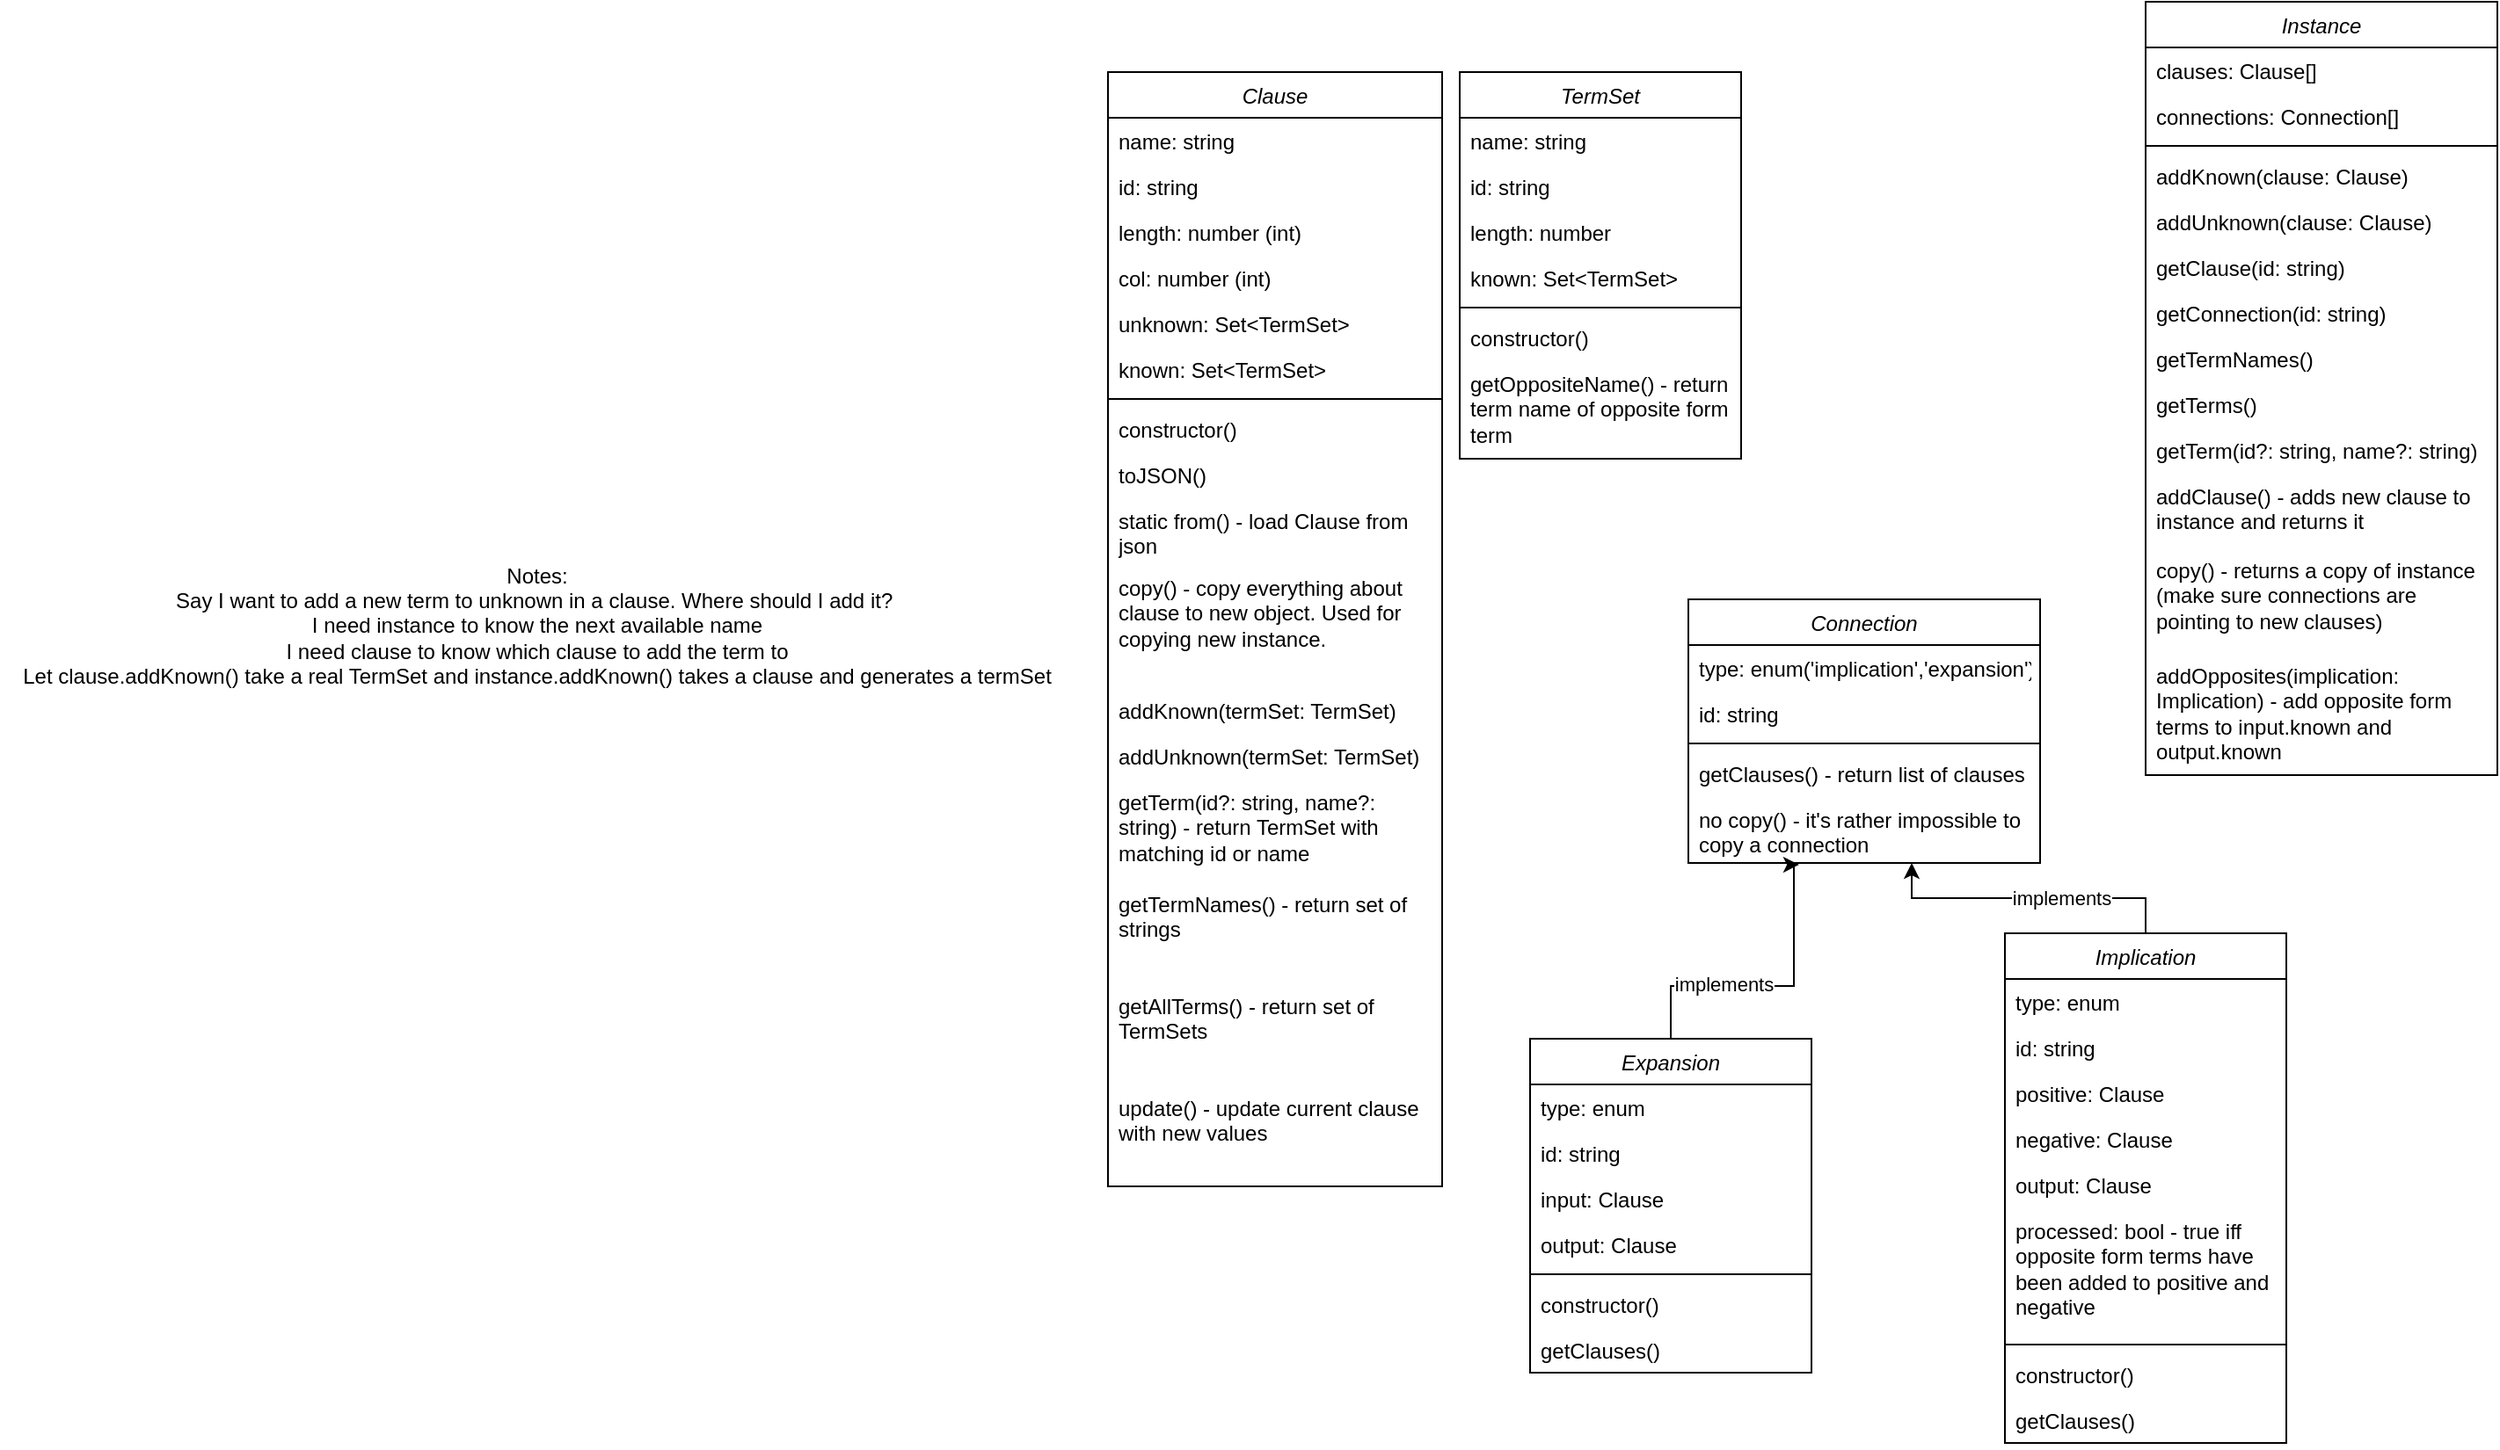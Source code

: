 <mxfile version="24.7.6">
  <diagram id="C5RBs43oDa-KdzZeNtuy" name="Page-1">
    <mxGraphModel dx="2261" dy="762" grid="1" gridSize="10" guides="1" tooltips="1" connect="1" arrows="1" fold="1" page="1" pageScale="1" pageWidth="827" pageHeight="1169" math="0" shadow="0">
      <root>
        <mxCell id="WIyWlLk6GJQsqaUBKTNV-0" />
        <mxCell id="WIyWlLk6GJQsqaUBKTNV-1" parent="WIyWlLk6GJQsqaUBKTNV-0" />
        <mxCell id="zkfFHV4jXpPFQw0GAbJ--0" value="Clause" style="swimlane;fontStyle=2;align=center;verticalAlign=top;childLayout=stackLayout;horizontal=1;startSize=26;horizontalStack=0;resizeParent=1;resizeLast=0;collapsible=1;marginBottom=0;rounded=0;shadow=0;strokeWidth=1;" parent="WIyWlLk6GJQsqaUBKTNV-1" vertex="1">
          <mxGeometry y="50" width="190" height="634" as="geometry">
            <mxRectangle x="230" y="140" width="160" height="26" as="alternateBounds" />
          </mxGeometry>
        </mxCell>
        <mxCell id="zkfFHV4jXpPFQw0GAbJ--1" value="name: string" style="text;align=left;verticalAlign=top;spacingLeft=4;spacingRight=4;overflow=hidden;rotatable=0;points=[[0,0.5],[1,0.5]];portConstraint=eastwest;" parent="zkfFHV4jXpPFQw0GAbJ--0" vertex="1">
          <mxGeometry y="26" width="190" height="26" as="geometry" />
        </mxCell>
        <mxCell id="zkfFHV4jXpPFQw0GAbJ--2" value="id: string" style="text;align=left;verticalAlign=top;spacingLeft=4;spacingRight=4;overflow=hidden;rotatable=0;points=[[0,0.5],[1,0.5]];portConstraint=eastwest;rounded=0;shadow=0;html=0;" parent="zkfFHV4jXpPFQw0GAbJ--0" vertex="1">
          <mxGeometry y="52" width="190" height="26" as="geometry" />
        </mxCell>
        <mxCell id="zkfFHV4jXpPFQw0GAbJ--3" value="length: number (int)" style="text;align=left;verticalAlign=top;spacingLeft=4;spacingRight=4;overflow=hidden;rotatable=0;points=[[0,0.5],[1,0.5]];portConstraint=eastwest;rounded=0;shadow=0;html=0;" parent="zkfFHV4jXpPFQw0GAbJ--0" vertex="1">
          <mxGeometry y="78" width="190" height="26" as="geometry" />
        </mxCell>
        <mxCell id="KIDjMlHu6X8d9JVCCa4t-39" value="col: number (int)" style="text;align=left;verticalAlign=top;spacingLeft=4;spacingRight=4;overflow=hidden;rotatable=0;points=[[0,0.5],[1,0.5]];portConstraint=eastwest;rounded=0;shadow=0;html=0;" vertex="1" parent="zkfFHV4jXpPFQw0GAbJ--0">
          <mxGeometry y="104" width="190" height="26" as="geometry" />
        </mxCell>
        <mxCell id="KIDjMlHu6X8d9JVCCa4t-42" value="unknown: Set&lt;TermSet&gt;" style="text;align=left;verticalAlign=top;spacingLeft=4;spacingRight=4;overflow=hidden;rotatable=0;points=[[0,0.5],[1,0.5]];portConstraint=eastwest;rounded=0;shadow=0;html=0;" vertex="1" parent="zkfFHV4jXpPFQw0GAbJ--0">
          <mxGeometry y="130" width="190" height="26" as="geometry" />
        </mxCell>
        <mxCell id="KIDjMlHu6X8d9JVCCa4t-41" value="known: Set&lt;TermSet&gt;" style="text;align=left;verticalAlign=top;spacingLeft=4;spacingRight=4;overflow=hidden;rotatable=0;points=[[0,0.5],[1,0.5]];portConstraint=eastwest;rounded=0;shadow=0;html=0;" vertex="1" parent="zkfFHV4jXpPFQw0GAbJ--0">
          <mxGeometry y="156" width="190" height="26" as="geometry" />
        </mxCell>
        <mxCell id="zkfFHV4jXpPFQw0GAbJ--4" value="" style="line;html=1;strokeWidth=1;align=left;verticalAlign=middle;spacingTop=-1;spacingLeft=3;spacingRight=3;rotatable=0;labelPosition=right;points=[];portConstraint=eastwest;" parent="zkfFHV4jXpPFQw0GAbJ--0" vertex="1">
          <mxGeometry y="182" width="190" height="8" as="geometry" />
        </mxCell>
        <mxCell id="zkfFHV4jXpPFQw0GAbJ--5" value="constructor()" style="text;align=left;verticalAlign=top;spacingLeft=4;spacingRight=4;overflow=hidden;rotatable=0;points=[[0,0.5],[1,0.5]];portConstraint=eastwest;" parent="zkfFHV4jXpPFQw0GAbJ--0" vertex="1">
          <mxGeometry y="190" width="190" height="26" as="geometry" />
        </mxCell>
        <mxCell id="KIDjMlHu6X8d9JVCCa4t-54" value="toJSON()" style="text;align=left;verticalAlign=top;spacingLeft=4;spacingRight=4;overflow=hidden;rotatable=0;points=[[0,0.5],[1,0.5]];portConstraint=eastwest;" vertex="1" parent="zkfFHV4jXpPFQw0GAbJ--0">
          <mxGeometry y="216" width="190" height="26" as="geometry" />
        </mxCell>
        <mxCell id="KIDjMlHu6X8d9JVCCa4t-56" value="static from() - load Clause from json" style="text;align=left;verticalAlign=top;spacingLeft=4;spacingRight=4;overflow=hidden;rotatable=0;points=[[0,0.5],[1,0.5]];portConstraint=eastwest;whiteSpace=wrap;" vertex="1" parent="zkfFHV4jXpPFQw0GAbJ--0">
          <mxGeometry y="242" width="190" height="38" as="geometry" />
        </mxCell>
        <mxCell id="KIDjMlHu6X8d9JVCCa4t-55" value="copy() - copy everything about clause to new object. Used for copying new instance." style="text;align=left;verticalAlign=top;spacingLeft=4;spacingRight=4;overflow=hidden;rotatable=0;points=[[0,0.5],[1,0.5]];portConstraint=eastwest;whiteSpace=wrap;" vertex="1" parent="zkfFHV4jXpPFQw0GAbJ--0">
          <mxGeometry y="280" width="190" height="70" as="geometry" />
        </mxCell>
        <mxCell id="KIDjMlHu6X8d9JVCCa4t-53" value="addKnown(termSet: TermSet)" style="text;align=left;verticalAlign=top;spacingLeft=4;spacingRight=4;overflow=hidden;rotatable=0;points=[[0,0.5],[1,0.5]];portConstraint=eastwest;" vertex="1" parent="zkfFHV4jXpPFQw0GAbJ--0">
          <mxGeometry y="350" width="190" height="26" as="geometry" />
        </mxCell>
        <mxCell id="KIDjMlHu6X8d9JVCCa4t-58" value="addUnknown(termSet: TermSet)" style="text;align=left;verticalAlign=top;spacingLeft=4;spacingRight=4;overflow=hidden;rotatable=0;points=[[0,0.5],[1,0.5]];portConstraint=eastwest;" vertex="1" parent="zkfFHV4jXpPFQw0GAbJ--0">
          <mxGeometry y="376" width="190" height="26" as="geometry" />
        </mxCell>
        <mxCell id="KIDjMlHu6X8d9JVCCa4t-60" value="getTerm(id?: string, name?: string) - return TermSet with matching id or name" style="text;align=left;verticalAlign=top;spacingLeft=4;spacingRight=4;overflow=hidden;rotatable=0;points=[[0,0.5],[1,0.5]];portConstraint=eastwest;whiteSpace=wrap;" vertex="1" parent="zkfFHV4jXpPFQw0GAbJ--0">
          <mxGeometry y="402" width="190" height="58" as="geometry" />
        </mxCell>
        <mxCell id="KIDjMlHu6X8d9JVCCa4t-62" value="getTermNames() - return set of strings" style="text;align=left;verticalAlign=top;spacingLeft=4;spacingRight=4;overflow=hidden;rotatable=0;points=[[0,0.5],[1,0.5]];portConstraint=eastwest;whiteSpace=wrap;" vertex="1" parent="zkfFHV4jXpPFQw0GAbJ--0">
          <mxGeometry y="460" width="190" height="58" as="geometry" />
        </mxCell>
        <mxCell id="KIDjMlHu6X8d9JVCCa4t-75" value="getAllTerms() - return set of TermSets" style="text;align=left;verticalAlign=top;spacingLeft=4;spacingRight=4;overflow=hidden;rotatable=0;points=[[0,0.5],[1,0.5]];portConstraint=eastwest;whiteSpace=wrap;" vertex="1" parent="zkfFHV4jXpPFQw0GAbJ--0">
          <mxGeometry y="518" width="190" height="58" as="geometry" />
        </mxCell>
        <mxCell id="KIDjMlHu6X8d9JVCCa4t-63" value="update() - update current clause with new values" style="text;align=left;verticalAlign=top;spacingLeft=4;spacingRight=4;overflow=hidden;rotatable=0;points=[[0,0.5],[1,0.5]];portConstraint=eastwest;whiteSpace=wrap;" vertex="1" parent="zkfFHV4jXpPFQw0GAbJ--0">
          <mxGeometry y="576" width="190" height="58" as="geometry" />
        </mxCell>
        <mxCell id="KIDjMlHu6X8d9JVCCa4t-9" value="TermSet" style="swimlane;fontStyle=2;align=center;verticalAlign=top;childLayout=stackLayout;horizontal=1;startSize=26;horizontalStack=0;resizeParent=1;resizeLast=0;collapsible=1;marginBottom=0;rounded=0;shadow=0;strokeWidth=1;" vertex="1" parent="WIyWlLk6GJQsqaUBKTNV-1">
          <mxGeometry x="200" y="50" width="160" height="220" as="geometry">
            <mxRectangle x="230" y="140" width="160" height="26" as="alternateBounds" />
          </mxGeometry>
        </mxCell>
        <mxCell id="KIDjMlHu6X8d9JVCCa4t-10" value="name: string" style="text;align=left;verticalAlign=top;spacingLeft=4;spacingRight=4;overflow=hidden;rotatable=0;points=[[0,0.5],[1,0.5]];portConstraint=eastwest;" vertex="1" parent="KIDjMlHu6X8d9JVCCa4t-9">
          <mxGeometry y="26" width="160" height="26" as="geometry" />
        </mxCell>
        <mxCell id="KIDjMlHu6X8d9JVCCa4t-11" value="id: string" style="text;align=left;verticalAlign=top;spacingLeft=4;spacingRight=4;overflow=hidden;rotatable=0;points=[[0,0.5],[1,0.5]];portConstraint=eastwest;rounded=0;shadow=0;html=0;" vertex="1" parent="KIDjMlHu6X8d9JVCCa4t-9">
          <mxGeometry y="52" width="160" height="26" as="geometry" />
        </mxCell>
        <mxCell id="KIDjMlHu6X8d9JVCCa4t-12" value="length: number" style="text;align=left;verticalAlign=top;spacingLeft=4;spacingRight=4;overflow=hidden;rotatable=0;points=[[0,0.5],[1,0.5]];portConstraint=eastwest;rounded=0;shadow=0;html=0;" vertex="1" parent="KIDjMlHu6X8d9JVCCa4t-9">
          <mxGeometry y="78" width="160" height="26" as="geometry" />
        </mxCell>
        <mxCell id="KIDjMlHu6X8d9JVCCa4t-43" value="known: Set&lt;TermSet&gt;" style="text;align=left;verticalAlign=top;spacingLeft=4;spacingRight=4;overflow=hidden;rotatable=0;points=[[0,0.5],[1,0.5]];portConstraint=eastwest;rounded=0;shadow=0;html=0;" vertex="1" parent="KIDjMlHu6X8d9JVCCa4t-9">
          <mxGeometry y="104" width="160" height="26" as="geometry" />
        </mxCell>
        <mxCell id="KIDjMlHu6X8d9JVCCa4t-13" value="" style="line;html=1;strokeWidth=1;align=left;verticalAlign=middle;spacingTop=-1;spacingLeft=3;spacingRight=3;rotatable=0;labelPosition=right;points=[];portConstraint=eastwest;" vertex="1" parent="KIDjMlHu6X8d9JVCCa4t-9">
          <mxGeometry y="130" width="160" height="8" as="geometry" />
        </mxCell>
        <mxCell id="KIDjMlHu6X8d9JVCCa4t-14" value="constructor()" style="text;align=left;verticalAlign=top;spacingLeft=4;spacingRight=4;overflow=hidden;rotatable=0;points=[[0,0.5],[1,0.5]];portConstraint=eastwest;" vertex="1" parent="KIDjMlHu6X8d9JVCCa4t-9">
          <mxGeometry y="138" width="160" height="26" as="geometry" />
        </mxCell>
        <mxCell id="KIDjMlHu6X8d9JVCCa4t-64" value="getOppositeName() - return term name of opposite form term&#xa;" style="text;align=left;verticalAlign=top;spacingLeft=4;spacingRight=4;overflow=hidden;rotatable=0;points=[[0,0.5],[1,0.5]];portConstraint=eastwest;whiteSpace=wrap;" vertex="1" parent="KIDjMlHu6X8d9JVCCa4t-9">
          <mxGeometry y="164" width="160" height="56" as="geometry" />
        </mxCell>
        <mxCell id="KIDjMlHu6X8d9JVCCa4t-15" value="Instance" style="swimlane;fontStyle=2;align=center;verticalAlign=top;childLayout=stackLayout;horizontal=1;startSize=26;horizontalStack=0;resizeParent=1;resizeLast=0;collapsible=1;marginBottom=0;rounded=0;shadow=0;strokeWidth=1;whiteSpace=wrap;" vertex="1" parent="WIyWlLk6GJQsqaUBKTNV-1">
          <mxGeometry x="590" y="10" width="200" height="440" as="geometry">
            <mxRectangle x="230" y="140" width="160" height="26" as="alternateBounds" />
          </mxGeometry>
        </mxCell>
        <mxCell id="KIDjMlHu6X8d9JVCCa4t-16" value="clauses: Clause[]" style="text;align=left;verticalAlign=top;spacingLeft=4;spacingRight=4;overflow=hidden;rotatable=0;points=[[0,0.5],[1,0.5]];portConstraint=eastwest;" vertex="1" parent="KIDjMlHu6X8d9JVCCa4t-15">
          <mxGeometry y="26" width="200" height="26" as="geometry" />
        </mxCell>
        <mxCell id="KIDjMlHu6X8d9JVCCa4t-17" value="connections: Connection[]" style="text;align=left;verticalAlign=top;spacingLeft=4;spacingRight=4;overflow=hidden;rotatable=0;points=[[0,0.5],[1,0.5]];portConstraint=eastwest;rounded=0;shadow=0;html=0;" vertex="1" parent="KIDjMlHu6X8d9JVCCa4t-15">
          <mxGeometry y="52" width="200" height="26" as="geometry" />
        </mxCell>
        <mxCell id="KIDjMlHu6X8d9JVCCa4t-19" value="" style="line;html=1;strokeWidth=1;align=left;verticalAlign=middle;spacingTop=-1;spacingLeft=3;spacingRight=3;rotatable=0;labelPosition=right;points=[];portConstraint=eastwest;" vertex="1" parent="KIDjMlHu6X8d9JVCCa4t-15">
          <mxGeometry y="78" width="200" height="8" as="geometry" />
        </mxCell>
        <mxCell id="KIDjMlHu6X8d9JVCCa4t-20" value="addKnown(clause: Clause)" style="text;align=left;verticalAlign=top;spacingLeft=4;spacingRight=4;overflow=hidden;rotatable=0;points=[[0,0.5],[1,0.5]];portConstraint=eastwest;" vertex="1" parent="KIDjMlHu6X8d9JVCCa4t-15">
          <mxGeometry y="86" width="200" height="26" as="geometry" />
        </mxCell>
        <mxCell id="KIDjMlHu6X8d9JVCCa4t-59" value="addUnknown(clause: Clause)" style="text;align=left;verticalAlign=top;spacingLeft=4;spacingRight=4;overflow=hidden;rotatable=0;points=[[0,0.5],[1,0.5]];portConstraint=eastwest;" vertex="1" parent="KIDjMlHu6X8d9JVCCa4t-15">
          <mxGeometry y="112" width="200" height="26" as="geometry" />
        </mxCell>
        <mxCell id="KIDjMlHu6X8d9JVCCa4t-68" value="getClause(id: string)" style="text;align=left;verticalAlign=top;spacingLeft=4;spacingRight=4;overflow=hidden;rotatable=0;points=[[0,0.5],[1,0.5]];portConstraint=eastwest;" vertex="1" parent="KIDjMlHu6X8d9JVCCa4t-15">
          <mxGeometry y="138" width="200" height="26" as="geometry" />
        </mxCell>
        <mxCell id="KIDjMlHu6X8d9JVCCa4t-69" value="getConnection(id: string)" style="text;align=left;verticalAlign=top;spacingLeft=4;spacingRight=4;overflow=hidden;rotatable=0;points=[[0,0.5],[1,0.5]];portConstraint=eastwest;" vertex="1" parent="KIDjMlHu6X8d9JVCCa4t-15">
          <mxGeometry y="164" width="200" height="26" as="geometry" />
        </mxCell>
        <mxCell id="KIDjMlHu6X8d9JVCCa4t-70" value="getTermNames()" style="text;align=left;verticalAlign=top;spacingLeft=4;spacingRight=4;overflow=hidden;rotatable=0;points=[[0,0.5],[1,0.5]];portConstraint=eastwest;" vertex="1" parent="KIDjMlHu6X8d9JVCCa4t-15">
          <mxGeometry y="190" width="200" height="26" as="geometry" />
        </mxCell>
        <mxCell id="KIDjMlHu6X8d9JVCCa4t-71" value="getTerms()" style="text;align=left;verticalAlign=top;spacingLeft=4;spacingRight=4;overflow=hidden;rotatable=0;points=[[0,0.5],[1,0.5]];portConstraint=eastwest;" vertex="1" parent="KIDjMlHu6X8d9JVCCa4t-15">
          <mxGeometry y="216" width="200" height="26" as="geometry" />
        </mxCell>
        <mxCell id="KIDjMlHu6X8d9JVCCa4t-72" value="getTerm(id?: string, name?: string)" style="text;align=left;verticalAlign=top;spacingLeft=4;spacingRight=4;overflow=hidden;rotatable=0;points=[[0,0.5],[1,0.5]];portConstraint=eastwest;" vertex="1" parent="KIDjMlHu6X8d9JVCCa4t-15">
          <mxGeometry y="242" width="200" height="26" as="geometry" />
        </mxCell>
        <mxCell id="KIDjMlHu6X8d9JVCCa4t-73" value="addClause() - adds new clause to instance and returns it" style="text;align=left;verticalAlign=top;spacingLeft=4;spacingRight=4;overflow=hidden;rotatable=0;points=[[0,0.5],[1,0.5]];portConstraint=eastwest;whiteSpace=wrap;" vertex="1" parent="KIDjMlHu6X8d9JVCCa4t-15">
          <mxGeometry y="268" width="200" height="42" as="geometry" />
        </mxCell>
        <mxCell id="KIDjMlHu6X8d9JVCCa4t-74" value="copy() - returns a copy of instance (make sure connections are pointing to new clauses)" style="text;align=left;verticalAlign=top;spacingLeft=4;spacingRight=4;overflow=hidden;rotatable=0;points=[[0,0.5],[1,0.5]];portConstraint=eastwest;whiteSpace=wrap;" vertex="1" parent="KIDjMlHu6X8d9JVCCa4t-15">
          <mxGeometry y="310" width="200" height="60" as="geometry" />
        </mxCell>
        <mxCell id="KIDjMlHu6X8d9JVCCa4t-77" value="addOpposites(implication: Implication) - add opposite form terms to input.known and output.known&#xa;" style="text;align=left;verticalAlign=top;spacingLeft=4;spacingRight=4;overflow=hidden;rotatable=0;points=[[0,0.5],[1,0.5]];portConstraint=eastwest;whiteSpace=wrap;" vertex="1" parent="KIDjMlHu6X8d9JVCCa4t-15">
          <mxGeometry y="370" width="200" height="70" as="geometry" />
        </mxCell>
        <mxCell id="KIDjMlHu6X8d9JVCCa4t-21" value="Connection" style="swimlane;fontStyle=2;align=center;verticalAlign=top;childLayout=stackLayout;horizontal=1;startSize=26;horizontalStack=0;resizeParent=1;resizeLast=0;collapsible=1;marginBottom=0;rounded=0;shadow=0;strokeWidth=1;" vertex="1" parent="WIyWlLk6GJQsqaUBKTNV-1">
          <mxGeometry x="330" y="350" width="200" height="150" as="geometry">
            <mxRectangle x="230" y="140" width="160" height="26" as="alternateBounds" />
          </mxGeometry>
        </mxCell>
        <mxCell id="KIDjMlHu6X8d9JVCCa4t-22" value="type: enum(&#39;implication&#39;,&#39;expansion&#39;)" style="text;align=left;verticalAlign=top;spacingLeft=4;spacingRight=4;overflow=hidden;rotatable=0;points=[[0,0.5],[1,0.5]];portConstraint=eastwest;" vertex="1" parent="KIDjMlHu6X8d9JVCCa4t-21">
          <mxGeometry y="26" width="200" height="26" as="geometry" />
        </mxCell>
        <mxCell id="KIDjMlHu6X8d9JVCCa4t-23" value="id: string" style="text;align=left;verticalAlign=top;spacingLeft=4;spacingRight=4;overflow=hidden;rotatable=0;points=[[0,0.5],[1,0.5]];portConstraint=eastwest;rounded=0;shadow=0;html=0;" vertex="1" parent="KIDjMlHu6X8d9JVCCa4t-21">
          <mxGeometry y="52" width="200" height="26" as="geometry" />
        </mxCell>
        <mxCell id="KIDjMlHu6X8d9JVCCa4t-25" value="" style="line;html=1;strokeWidth=1;align=left;verticalAlign=middle;spacingTop=-1;spacingLeft=3;spacingRight=3;rotatable=0;labelPosition=right;points=[];portConstraint=eastwest;" vertex="1" parent="KIDjMlHu6X8d9JVCCa4t-21">
          <mxGeometry y="78" width="200" height="8" as="geometry" />
        </mxCell>
        <mxCell id="KIDjMlHu6X8d9JVCCa4t-26" value="getClauses() - return list of clauses" style="text;align=left;verticalAlign=top;spacingLeft=4;spacingRight=4;overflow=hidden;rotatable=0;points=[[0,0.5],[1,0.5]];portConstraint=eastwest;" vertex="1" parent="KIDjMlHu6X8d9JVCCa4t-21">
          <mxGeometry y="86" width="200" height="26" as="geometry" />
        </mxCell>
        <mxCell id="KIDjMlHu6X8d9JVCCa4t-65" value="no copy() - it&#39;s rather impossible to copy a connection" style="text;align=left;verticalAlign=top;spacingLeft=4;spacingRight=4;overflow=hidden;rotatable=0;points=[[0,0.5],[1,0.5]];portConstraint=eastwest;whiteSpace=wrap;" vertex="1" parent="KIDjMlHu6X8d9JVCCa4t-21">
          <mxGeometry y="112" width="200" height="38" as="geometry" />
        </mxCell>
        <mxCell id="KIDjMlHu6X8d9JVCCa4t-49" style="edgeStyle=orthogonalEdgeStyle;rounded=0;orthogonalLoop=1;jettySize=auto;html=1;exitX=0.5;exitY=0;exitDx=0;exitDy=0;entryX=0.315;entryY=1.026;entryDx=0;entryDy=0;entryPerimeter=0;" edge="1" parent="WIyWlLk6GJQsqaUBKTNV-1" source="KIDjMlHu6X8d9JVCCa4t-27" target="KIDjMlHu6X8d9JVCCa4t-65">
          <mxGeometry relative="1" as="geometry">
            <mxPoint x="390" y="510" as="targetPoint" />
            <Array as="points">
              <mxPoint x="320" y="570" />
              <mxPoint x="390" y="570" />
              <mxPoint x="390" y="501" />
            </Array>
          </mxGeometry>
        </mxCell>
        <mxCell id="KIDjMlHu6X8d9JVCCa4t-50" value="implements" style="edgeLabel;html=1;align=center;verticalAlign=middle;resizable=0;points=[];" vertex="1" connectable="0" parent="KIDjMlHu6X8d9JVCCa4t-49">
          <mxGeometry x="0.244" y="-2" relative="1" as="geometry">
            <mxPoint x="-42" y="6" as="offset" />
          </mxGeometry>
        </mxCell>
        <mxCell id="KIDjMlHu6X8d9JVCCa4t-27" value="Expansion" style="swimlane;fontStyle=2;align=center;verticalAlign=top;childLayout=stackLayout;horizontal=1;startSize=26;horizontalStack=0;resizeParent=1;resizeLast=0;collapsible=1;marginBottom=0;rounded=0;shadow=0;strokeWidth=1;" vertex="1" parent="WIyWlLk6GJQsqaUBKTNV-1">
          <mxGeometry x="240" y="600" width="160" height="190" as="geometry">
            <mxRectangle x="230" y="140" width="160" height="26" as="alternateBounds" />
          </mxGeometry>
        </mxCell>
        <mxCell id="KIDjMlHu6X8d9JVCCa4t-28" value="type: enum" style="text;align=left;verticalAlign=top;spacingLeft=4;spacingRight=4;overflow=hidden;rotatable=0;points=[[0,0.5],[1,0.5]];portConstraint=eastwest;" vertex="1" parent="KIDjMlHu6X8d9JVCCa4t-27">
          <mxGeometry y="26" width="160" height="26" as="geometry" />
        </mxCell>
        <mxCell id="KIDjMlHu6X8d9JVCCa4t-29" value="id: string" style="text;align=left;verticalAlign=top;spacingLeft=4;spacingRight=4;overflow=hidden;rotatable=0;points=[[0,0.5],[1,0.5]];portConstraint=eastwest;rounded=0;shadow=0;html=0;" vertex="1" parent="KIDjMlHu6X8d9JVCCa4t-27">
          <mxGeometry y="52" width="160" height="26" as="geometry" />
        </mxCell>
        <mxCell id="KIDjMlHu6X8d9JVCCa4t-30" value="input: Clause" style="text;align=left;verticalAlign=top;spacingLeft=4;spacingRight=4;overflow=hidden;rotatable=0;points=[[0,0.5],[1,0.5]];portConstraint=eastwest;rounded=0;shadow=0;html=0;" vertex="1" parent="KIDjMlHu6X8d9JVCCa4t-27">
          <mxGeometry y="78" width="160" height="26" as="geometry" />
        </mxCell>
        <mxCell id="KIDjMlHu6X8d9JVCCa4t-46" value="output: Clause" style="text;align=left;verticalAlign=top;spacingLeft=4;spacingRight=4;overflow=hidden;rotatable=0;points=[[0,0.5],[1,0.5]];portConstraint=eastwest;rounded=0;shadow=0;html=0;" vertex="1" parent="KIDjMlHu6X8d9JVCCa4t-27">
          <mxGeometry y="104" width="160" height="26" as="geometry" />
        </mxCell>
        <mxCell id="KIDjMlHu6X8d9JVCCa4t-31" value="" style="line;html=1;strokeWidth=1;align=left;verticalAlign=middle;spacingTop=-1;spacingLeft=3;spacingRight=3;rotatable=0;labelPosition=right;points=[];portConstraint=eastwest;" vertex="1" parent="KIDjMlHu6X8d9JVCCa4t-27">
          <mxGeometry y="130" width="160" height="8" as="geometry" />
        </mxCell>
        <mxCell id="KIDjMlHu6X8d9JVCCa4t-32" value="constructor()" style="text;align=left;verticalAlign=top;spacingLeft=4;spacingRight=4;overflow=hidden;rotatable=0;points=[[0,0.5],[1,0.5]];portConstraint=eastwest;" vertex="1" parent="KIDjMlHu6X8d9JVCCa4t-27">
          <mxGeometry y="138" width="160" height="26" as="geometry" />
        </mxCell>
        <mxCell id="KIDjMlHu6X8d9JVCCa4t-66" value="getClauses()" style="text;align=left;verticalAlign=top;spacingLeft=4;spacingRight=4;overflow=hidden;rotatable=0;points=[[0,0.5],[1,0.5]];portConstraint=eastwest;" vertex="1" parent="KIDjMlHu6X8d9JVCCa4t-27">
          <mxGeometry y="164" width="160" height="26" as="geometry" />
        </mxCell>
        <mxCell id="KIDjMlHu6X8d9JVCCa4t-51" style="edgeStyle=orthogonalEdgeStyle;rounded=0;orthogonalLoop=1;jettySize=auto;html=1;exitX=0.5;exitY=0;exitDx=0;exitDy=0;entryX=0.635;entryY=1;entryDx=0;entryDy=0;entryPerimeter=0;" edge="1" parent="WIyWlLk6GJQsqaUBKTNV-1" source="KIDjMlHu6X8d9JVCCa4t-33" target="KIDjMlHu6X8d9JVCCa4t-65">
          <mxGeometry relative="1" as="geometry">
            <mxPoint x="460" y="520" as="targetPoint" />
          </mxGeometry>
        </mxCell>
        <mxCell id="KIDjMlHu6X8d9JVCCa4t-52" value="implements" style="edgeLabel;html=1;align=center;verticalAlign=middle;resizable=0;points=[];" vertex="1" connectable="0" parent="KIDjMlHu6X8d9JVCCa4t-51">
          <mxGeometry x="-0.194" relative="1" as="geometry">
            <mxPoint x="1" as="offset" />
          </mxGeometry>
        </mxCell>
        <mxCell id="KIDjMlHu6X8d9JVCCa4t-33" value="Implication" style="swimlane;fontStyle=2;align=center;verticalAlign=top;childLayout=stackLayout;horizontal=1;startSize=26;horizontalStack=0;resizeParent=1;resizeLast=0;collapsible=1;marginBottom=0;rounded=0;shadow=0;strokeWidth=1;" vertex="1" parent="WIyWlLk6GJQsqaUBKTNV-1">
          <mxGeometry x="510" y="540" width="160" height="290" as="geometry">
            <mxRectangle x="230" y="140" width="160" height="26" as="alternateBounds" />
          </mxGeometry>
        </mxCell>
        <mxCell id="KIDjMlHu6X8d9JVCCa4t-34" value="type: enum" style="text;align=left;verticalAlign=top;spacingLeft=4;spacingRight=4;overflow=hidden;rotatable=0;points=[[0,0.5],[1,0.5]];portConstraint=eastwest;" vertex="1" parent="KIDjMlHu6X8d9JVCCa4t-33">
          <mxGeometry y="26" width="160" height="26" as="geometry" />
        </mxCell>
        <mxCell id="KIDjMlHu6X8d9JVCCa4t-35" value="id: string" style="text;align=left;verticalAlign=top;spacingLeft=4;spacingRight=4;overflow=hidden;rotatable=0;points=[[0,0.5],[1,0.5]];portConstraint=eastwest;rounded=0;shadow=0;html=0;" vertex="1" parent="KIDjMlHu6X8d9JVCCa4t-33">
          <mxGeometry y="52" width="160" height="26" as="geometry" />
        </mxCell>
        <mxCell id="KIDjMlHu6X8d9JVCCa4t-36" value="positive: Clause" style="text;align=left;verticalAlign=top;spacingLeft=4;spacingRight=4;overflow=hidden;rotatable=0;points=[[0,0.5],[1,0.5]];portConstraint=eastwest;rounded=0;shadow=0;html=0;" vertex="1" parent="KIDjMlHu6X8d9JVCCa4t-33">
          <mxGeometry y="78" width="160" height="26" as="geometry" />
        </mxCell>
        <mxCell id="KIDjMlHu6X8d9JVCCa4t-45" value="negative: Clause" style="text;align=left;verticalAlign=top;spacingLeft=4;spacingRight=4;overflow=hidden;rotatable=0;points=[[0,0.5],[1,0.5]];portConstraint=eastwest;rounded=0;shadow=0;html=0;" vertex="1" parent="KIDjMlHu6X8d9JVCCa4t-33">
          <mxGeometry y="104" width="160" height="26" as="geometry" />
        </mxCell>
        <mxCell id="KIDjMlHu6X8d9JVCCa4t-44" value="output: Clause" style="text;align=left;verticalAlign=top;spacingLeft=4;spacingRight=4;overflow=hidden;rotatable=0;points=[[0,0.5],[1,0.5]];portConstraint=eastwest;rounded=0;shadow=0;html=0;" vertex="1" parent="KIDjMlHu6X8d9JVCCa4t-33">
          <mxGeometry y="130" width="160" height="26" as="geometry" />
        </mxCell>
        <mxCell id="KIDjMlHu6X8d9JVCCa4t-78" value="processed: bool - true iff opposite form terms have been added to positive and negative" style="text;align=left;verticalAlign=top;spacingLeft=4;spacingRight=4;overflow=hidden;rotatable=0;points=[[0,0.5],[1,0.5]];portConstraint=eastwest;rounded=0;shadow=0;html=0;whiteSpace=wrap;" vertex="1" parent="KIDjMlHu6X8d9JVCCa4t-33">
          <mxGeometry y="156" width="160" height="74" as="geometry" />
        </mxCell>
        <mxCell id="KIDjMlHu6X8d9JVCCa4t-37" value="" style="line;html=1;strokeWidth=1;align=left;verticalAlign=middle;spacingTop=-1;spacingLeft=3;spacingRight=3;rotatable=0;labelPosition=right;points=[];portConstraint=eastwest;" vertex="1" parent="KIDjMlHu6X8d9JVCCa4t-33">
          <mxGeometry y="230" width="160" height="8" as="geometry" />
        </mxCell>
        <mxCell id="KIDjMlHu6X8d9JVCCa4t-38" value="constructor()" style="text;align=left;verticalAlign=top;spacingLeft=4;spacingRight=4;overflow=hidden;rotatable=0;points=[[0,0.5],[1,0.5]];portConstraint=eastwest;" vertex="1" parent="KIDjMlHu6X8d9JVCCa4t-33">
          <mxGeometry y="238" width="160" height="26" as="geometry" />
        </mxCell>
        <mxCell id="KIDjMlHu6X8d9JVCCa4t-67" value="getClauses()" style="text;align=left;verticalAlign=top;spacingLeft=4;spacingRight=4;overflow=hidden;rotatable=0;points=[[0,0.5],[1,0.5]];portConstraint=eastwest;" vertex="1" parent="KIDjMlHu6X8d9JVCCa4t-33">
          <mxGeometry y="264" width="160" height="26" as="geometry" />
        </mxCell>
        <mxCell id="KIDjMlHu6X8d9JVCCa4t-57" value="Notes:&lt;div&gt;Say I want to add a new term to unknown in a clause. Where should I add it?&amp;nbsp;&lt;/div&gt;&lt;div&gt;I need instance to know the next available name&lt;/div&gt;&lt;div&gt;I need clause to know which clause to add the term to&lt;/div&gt;&lt;div&gt;Let clause.addKnown() take a real TermSet and instance.addKnown() takes a clause and generates a termSet&lt;/div&gt;" style="text;html=1;align=center;verticalAlign=middle;resizable=0;points=[];autosize=1;strokeColor=none;fillColor=none;" vertex="1" parent="WIyWlLk6GJQsqaUBKTNV-1">
          <mxGeometry x="-630" y="320" width="610" height="90" as="geometry" />
        </mxCell>
      </root>
    </mxGraphModel>
  </diagram>
</mxfile>
